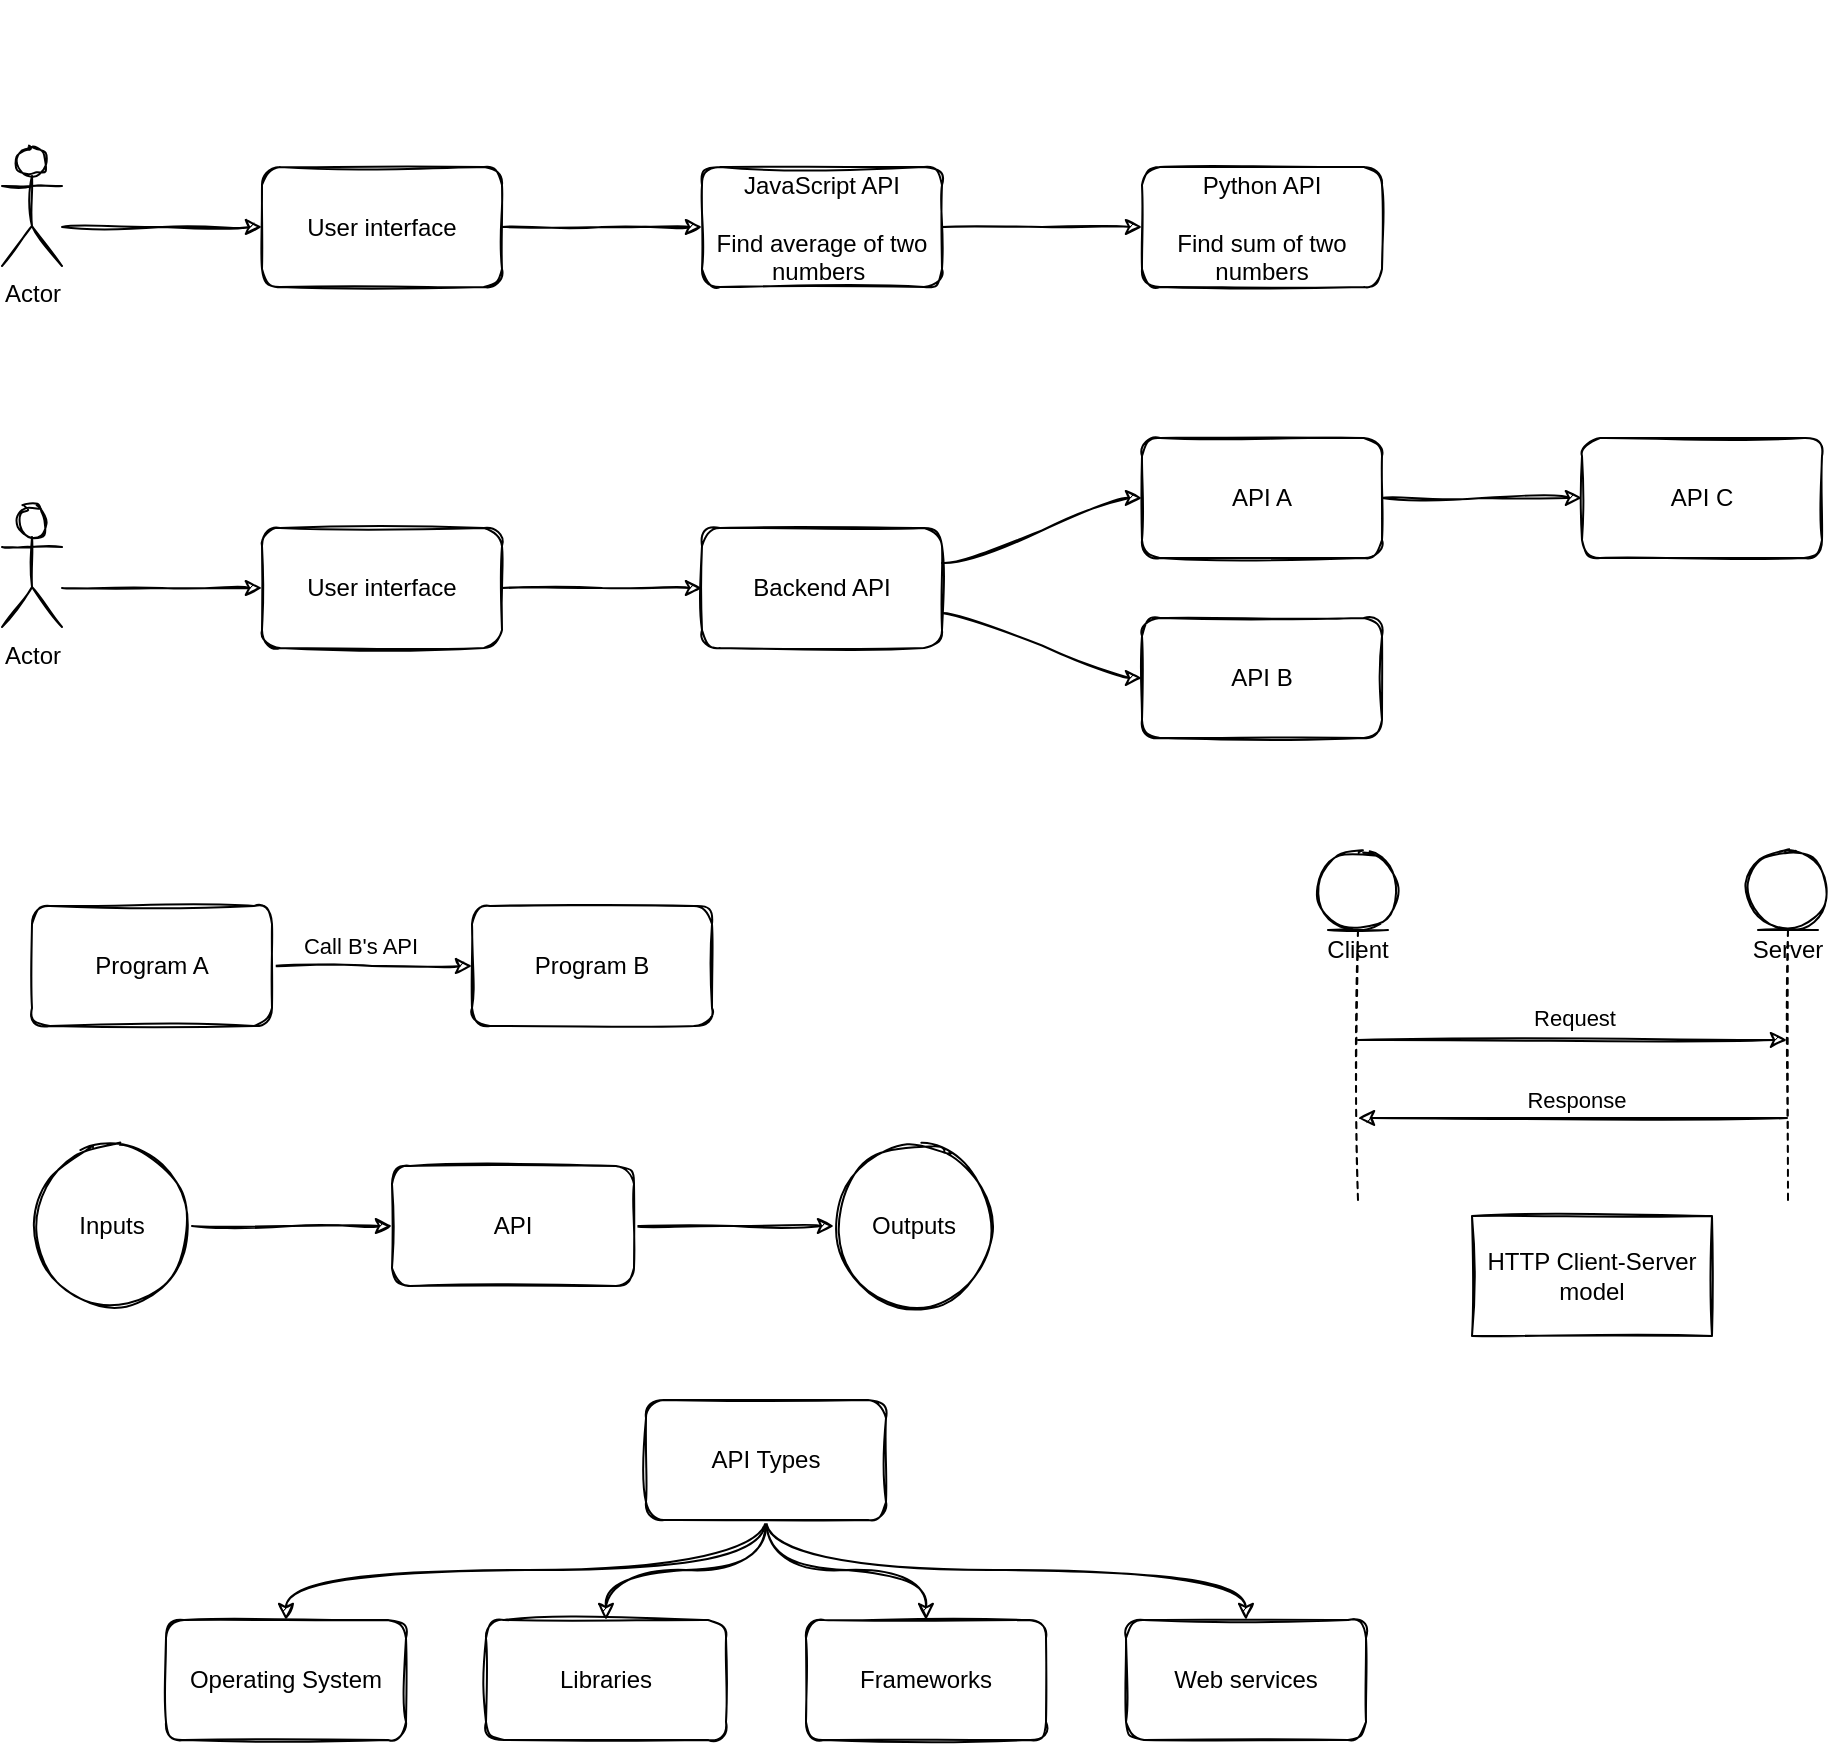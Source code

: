 <mxfile version="13.9.9" type="device"><diagram id="EPIyYuWD5xa6G__mmrLL" name="API"><mxGraphModel dx="1426" dy="1372" grid="0" gridSize="10" guides="1" tooltips="1" connect="1" arrows="1" fold="1" page="0" pageScale="1" pageWidth="827" pageHeight="1169" math="0" shadow="0"><root><mxCell id="0"/><mxCell id="1" parent="0"/><mxCell id="TaZJuH-FwTrGK7urnDeS-1" value="Program B" style="whiteSpace=wrap;html=1;sketch=1;rounded=1;" parent="1" vertex="1"><mxGeometry x="220" width="120" height="60" as="geometry"/></mxCell><mxCell id="TaZJuH-FwTrGK7urnDeS-3" style="edgeStyle=orthogonalEdgeStyle;orthogonalLoop=1;jettySize=auto;html=1;noEdgeStyle=1;orthogonal=1;entryX=0;entryY=0.5;entryDx=0;entryDy=0;sketch=1;curved=1;" parent="1" source="TaZJuH-FwTrGK7urnDeS-2" target="TaZJuH-FwTrGK7urnDeS-1" edge="1"><mxGeometry relative="1" as="geometry"><mxPoint x="390" y="420" as="targetPoint"/><Array as="points"><mxPoint x="132" y="30"/><mxPoint x="208" y="30"/></Array></mxGeometry></mxCell><mxCell id="TaZJuH-FwTrGK7urnDeS-4" value="Call B's API&lt;br&gt;" style="edgeLabel;html=1;align=center;verticalAlign=middle;resizable=0;points=[];sketch=1;rounded=1;" parent="TaZJuH-FwTrGK7urnDeS-3" vertex="1" connectable="0"><mxGeometry x="-0.133" y="4" relative="1" as="geometry"><mxPoint y="-6" as="offset"/></mxGeometry></mxCell><mxCell id="TaZJuH-FwTrGK7urnDeS-2" value="Program A" style="whiteSpace=wrap;html=1;sketch=1;rounded=1;" parent="1" vertex="1"><mxGeometry width="120" height="60" as="geometry"/></mxCell><mxCell id="YaGMG0k7wfzdJdtrhVuU-5" style="edgeStyle=orthogonalEdgeStyle;orthogonalLoop=1;jettySize=auto;html=1;noEdgeStyle=1;orthogonal=1;sketch=1;curved=1;" edge="1" parent="1" source="YaGMG0k7wfzdJdtrhVuU-1" target="YaGMG0k7wfzdJdtrhVuU-4"><mxGeometry relative="1" as="geometry"><Array as="points"><mxPoint x="313" y="160"/><mxPoint x="389" y="160"/></Array></mxGeometry></mxCell><mxCell id="YaGMG0k7wfzdJdtrhVuU-1" value="API" style="whiteSpace=wrap;html=1;sketch=1;rounded=1;" vertex="1" parent="1"><mxGeometry x="180" y="130" width="121" height="60" as="geometry"/></mxCell><mxCell id="YaGMG0k7wfzdJdtrhVuU-3" style="edgeStyle=orthogonalEdgeStyle;orthogonalLoop=1;jettySize=auto;html=1;exitX=1;exitY=0.5;exitDx=0;exitDy=0;noEdgeStyle=1;orthogonal=1;sketch=1;curved=1;" edge="1" parent="1" source="YaGMG0k7wfzdJdtrhVuU-2" target="YaGMG0k7wfzdJdtrhVuU-1"><mxGeometry relative="1" as="geometry"><Array as="points"><mxPoint x="92" y="160"/><mxPoint x="168" y="160"/></Array></mxGeometry></mxCell><mxCell id="YaGMG0k7wfzdJdtrhVuU-2" value="Inputs" style="ellipse;whiteSpace=wrap;html=1;aspect=fixed;sketch=1;rounded=1;" vertex="1" parent="1"><mxGeometry y="120" width="80" height="80" as="geometry"/></mxCell><mxCell id="YaGMG0k7wfzdJdtrhVuU-4" value="Outputs&lt;br&gt;" style="ellipse;whiteSpace=wrap;html=1;aspect=fixed;sketch=1;rounded=1;" vertex="1" parent="1"><mxGeometry x="401" y="120" width="80" height="80" as="geometry"/></mxCell><mxCell id="YaGMG0k7wfzdJdtrhVuU-16" value="" style="group;sketch=1;rounded=1;" vertex="1" connectable="0" parent="1"><mxGeometry x="57" y="237" width="620" height="190" as="geometry"/></mxCell><mxCell id="YaGMG0k7wfzdJdtrhVuU-6" value="Libraries" style="whiteSpace=wrap;html=1;sketch=1;rounded=1;" vertex="1" parent="YaGMG0k7wfzdJdtrhVuU-16"><mxGeometry x="170" y="120" width="120" height="60" as="geometry"/></mxCell><mxCell id="YaGMG0k7wfzdJdtrhVuU-7" value="Frameworks" style="whiteSpace=wrap;html=1;sketch=1;rounded=1;" vertex="1" parent="YaGMG0k7wfzdJdtrhVuU-16"><mxGeometry x="330" y="120" width="120" height="60" as="geometry"/></mxCell><mxCell id="YaGMG0k7wfzdJdtrhVuU-8" value="Web services" style="whiteSpace=wrap;html=1;sketch=1;rounded=1;" vertex="1" parent="YaGMG0k7wfzdJdtrhVuU-16"><mxGeometry x="490" y="120" width="120" height="60" as="geometry"/></mxCell><mxCell id="YaGMG0k7wfzdJdtrhVuU-9" value="Operating System" style="whiteSpace=wrap;html=1;sketch=1;rounded=1;" vertex="1" parent="YaGMG0k7wfzdJdtrhVuU-16"><mxGeometry x="10" y="120" width="120" height="60" as="geometry"/></mxCell><mxCell id="YaGMG0k7wfzdJdtrhVuU-11" style="edgeStyle=orthogonalEdgeStyle;orthogonalLoop=1;jettySize=auto;html=1;exitX=0.5;exitY=1;exitDx=0;exitDy=0;sketch=1;curved=1;" edge="1" parent="YaGMG0k7wfzdJdtrhVuU-16" source="YaGMG0k7wfzdJdtrhVuU-10" target="YaGMG0k7wfzdJdtrhVuU-9"><mxGeometry relative="1" as="geometry"><mxPoint x="-33" y="133" as="targetPoint"/></mxGeometry></mxCell><mxCell id="YaGMG0k7wfzdJdtrhVuU-12" style="edgeStyle=orthogonalEdgeStyle;orthogonalLoop=1;jettySize=auto;html=1;sketch=1;curved=1;" edge="1" parent="YaGMG0k7wfzdJdtrhVuU-16" source="YaGMG0k7wfzdJdtrhVuU-10" target="YaGMG0k7wfzdJdtrhVuU-6"><mxGeometry relative="1" as="geometry"/></mxCell><mxCell id="YaGMG0k7wfzdJdtrhVuU-13" style="edgeStyle=orthogonalEdgeStyle;orthogonalLoop=1;jettySize=auto;html=1;sketch=1;curved=1;" edge="1" parent="YaGMG0k7wfzdJdtrhVuU-16" source="YaGMG0k7wfzdJdtrhVuU-10" target="YaGMG0k7wfzdJdtrhVuU-7"><mxGeometry relative="1" as="geometry"/></mxCell><mxCell id="YaGMG0k7wfzdJdtrhVuU-14" style="edgeStyle=orthogonalEdgeStyle;orthogonalLoop=1;jettySize=auto;html=1;exitX=0.5;exitY=1;exitDx=0;exitDy=0;sketch=1;curved=1;" edge="1" parent="YaGMG0k7wfzdJdtrhVuU-16" source="YaGMG0k7wfzdJdtrhVuU-10" target="YaGMG0k7wfzdJdtrhVuU-8"><mxGeometry relative="1" as="geometry"/></mxCell><mxCell id="YaGMG0k7wfzdJdtrhVuU-10" value="API Types" style="whiteSpace=wrap;html=1;sketch=1;rounded=1;" vertex="1" parent="YaGMG0k7wfzdJdtrhVuU-16"><mxGeometry x="250" y="10" width="120" height="60" as="geometry"/></mxCell><mxCell id="YaGMG0k7wfzdJdtrhVuU-43" value="" style="group;sketch=1;rounded=1;" vertex="1" connectable="0" parent="1"><mxGeometry x="-15" y="-234" width="910" height="150" as="geometry"/></mxCell><mxCell id="YaGMG0k7wfzdJdtrhVuU-26" value="Actor" style="shape=umlActor;verticalLabelPosition=bottom;verticalAlign=top;html=1;fillColor=none;sketch=1;rounded=1;" vertex="1" parent="YaGMG0k7wfzdJdtrhVuU-43"><mxGeometry y="34.5" width="30" height="60" as="geometry"/></mxCell><mxCell id="YaGMG0k7wfzdJdtrhVuU-28" value="User interface" style="whiteSpace=wrap;html=1;sketch=1;rounded=1;" vertex="1" parent="YaGMG0k7wfzdJdtrhVuU-43"><mxGeometry x="130" y="45" width="120" height="60" as="geometry"/></mxCell><mxCell id="YaGMG0k7wfzdJdtrhVuU-35" style="edgeStyle=orthogonalEdgeStyle;orthogonalLoop=1;jettySize=auto;html=1;noEdgeStyle=1;orthogonal=1;sketch=1;curved=1;" edge="1" parent="YaGMG0k7wfzdJdtrhVuU-43" source="YaGMG0k7wfzdJdtrhVuU-26" target="YaGMG0k7wfzdJdtrhVuU-28"><mxGeometry relative="1" as="geometry"><Array as="points"><mxPoint x="42" y="75"/><mxPoint x="118" y="75"/></Array></mxGeometry></mxCell><mxCell id="YaGMG0k7wfzdJdtrhVuU-31" value="Backend API" style="whiteSpace=wrap;html=1;sketch=1;rounded=1;" vertex="1" parent="YaGMG0k7wfzdJdtrhVuU-43"><mxGeometry x="350" y="45" width="120" height="60" as="geometry"/></mxCell><mxCell id="YaGMG0k7wfzdJdtrhVuU-32" value="" style="edgeStyle=orthogonalEdgeStyle;orthogonalLoop=1;jettySize=auto;html=1;noEdgeStyle=1;orthogonal=1;sketch=1;curved=1;" edge="1" parent="YaGMG0k7wfzdJdtrhVuU-43" source="YaGMG0k7wfzdJdtrhVuU-28" target="YaGMG0k7wfzdJdtrhVuU-31"><mxGeometry relative="1" as="geometry"><Array as="points"><mxPoint x="262" y="75"/><mxPoint x="338" y="75"/></Array></mxGeometry></mxCell><mxCell id="YaGMG0k7wfzdJdtrhVuU-36" value="API A" style="whiteSpace=wrap;html=1;sketch=1;rounded=1;" vertex="1" parent="YaGMG0k7wfzdJdtrhVuU-43"><mxGeometry x="570" width="120" height="60" as="geometry"/></mxCell><mxCell id="YaGMG0k7wfzdJdtrhVuU-37" value="" style="edgeStyle=orthogonalEdgeStyle;orthogonalLoop=1;jettySize=auto;html=1;noEdgeStyle=1;orthogonal=1;sketch=1;curved=1;" edge="1" parent="YaGMG0k7wfzdJdtrhVuU-43" source="YaGMG0k7wfzdJdtrhVuU-31" target="YaGMG0k7wfzdJdtrhVuU-36"><mxGeometry relative="1" as="geometry"><Array as="points"><mxPoint x="482" y="62.5"/><mxPoint x="558" y="30"/></Array></mxGeometry></mxCell><mxCell id="YaGMG0k7wfzdJdtrhVuU-38" value="API B" style="whiteSpace=wrap;html=1;sketch=1;rounded=1;" vertex="1" parent="YaGMG0k7wfzdJdtrhVuU-43"><mxGeometry x="570" y="90" width="120" height="60" as="geometry"/></mxCell><mxCell id="YaGMG0k7wfzdJdtrhVuU-39" value="" style="edgeStyle=orthogonalEdgeStyle;orthogonalLoop=1;jettySize=auto;html=1;noEdgeStyle=1;orthogonal=1;sketch=1;curved=1;" edge="1" parent="YaGMG0k7wfzdJdtrhVuU-43" source="YaGMG0k7wfzdJdtrhVuU-31" target="YaGMG0k7wfzdJdtrhVuU-38"><mxGeometry relative="1" as="geometry"><Array as="points"><mxPoint x="482" y="87.5"/><mxPoint x="558" y="120"/></Array></mxGeometry></mxCell><mxCell id="YaGMG0k7wfzdJdtrhVuU-40" value="API C" style="whiteSpace=wrap;html=1;sketch=1;rounded=1;" vertex="1" parent="YaGMG0k7wfzdJdtrhVuU-43"><mxGeometry x="790" width="120" height="60" as="geometry"/></mxCell><mxCell id="YaGMG0k7wfzdJdtrhVuU-41" value="" style="edgeStyle=orthogonalEdgeStyle;orthogonalLoop=1;jettySize=auto;html=1;noEdgeStyle=1;orthogonal=1;sketch=1;curved=1;" edge="1" parent="YaGMG0k7wfzdJdtrhVuU-43" source="YaGMG0k7wfzdJdtrhVuU-36" target="YaGMG0k7wfzdJdtrhVuU-40"><mxGeometry relative="1" as="geometry"><Array as="points"><mxPoint x="702" y="30"/><mxPoint x="778" y="30"/></Array></mxGeometry></mxCell><mxCell id="YaGMG0k7wfzdJdtrhVuU-55" value="" style="group" vertex="1" connectable="0" parent="1"><mxGeometry x="643" y="-28" width="255" height="243" as="geometry"/></mxCell><mxCell id="YaGMG0k7wfzdJdtrhVuU-46" value="Client" style="shape=umlLifeline;participant=umlEntity;perimeter=lifelinePerimeter;whiteSpace=wrap;html=1;container=1;collapsible=0;recursiveResize=0;verticalAlign=top;spacingTop=36;outlineConnect=0;sketch=1;rounded=1;" vertex="1" parent="YaGMG0k7wfzdJdtrhVuU-55"><mxGeometry width="40" height="175" as="geometry"/></mxCell><mxCell id="YaGMG0k7wfzdJdtrhVuU-47" value="Server" style="shape=umlLifeline;participant=umlEntity;perimeter=lifelinePerimeter;whiteSpace=wrap;html=1;container=1;collapsible=0;recursiveResize=0;verticalAlign=top;spacingTop=36;outlineConnect=0;sketch=1;rounded=1;" vertex="1" parent="YaGMG0k7wfzdJdtrhVuU-55"><mxGeometry x="215" width="40" height="175" as="geometry"/></mxCell><mxCell id="YaGMG0k7wfzdJdtrhVuU-48" style="edgeStyle=orthogonalEdgeStyle;orthogonalLoop=1;jettySize=auto;html=1;sketch=1;curved=1;" edge="1" parent="YaGMG0k7wfzdJdtrhVuU-55" source="YaGMG0k7wfzdJdtrhVuU-46" target="YaGMG0k7wfzdJdtrhVuU-47"><mxGeometry relative="1" as="geometry"><Array as="points"><mxPoint x="149" y="95"/><mxPoint x="149" y="95"/></Array></mxGeometry></mxCell><mxCell id="YaGMG0k7wfzdJdtrhVuU-51" value="Request&lt;br&gt;" style="edgeLabel;html=1;align=center;verticalAlign=middle;resizable=0;points=[];sketch=1;rounded=1;" vertex="1" connectable="0" parent="YaGMG0k7wfzdJdtrhVuU-48"><mxGeometry x="-0.428" y="3" relative="1" as="geometry"><mxPoint x="46.5" y="-8" as="offset"/></mxGeometry></mxCell><mxCell id="YaGMG0k7wfzdJdtrhVuU-50" style="edgeStyle=orthogonalEdgeStyle;orthogonalLoop=1;jettySize=auto;html=1;startArrow=classic;startFill=1;endArrow=none;endFill=0;sketch=1;curved=1;" edge="1" parent="YaGMG0k7wfzdJdtrhVuU-55" source="YaGMG0k7wfzdJdtrhVuU-46" target="YaGMG0k7wfzdJdtrhVuU-47"><mxGeometry relative="1" as="geometry"><Array as="points"><mxPoint x="195" y="134"/><mxPoint x="195" y="134"/></Array></mxGeometry></mxCell><mxCell id="YaGMG0k7wfzdJdtrhVuU-52" value="Response" style="edgeLabel;html=1;align=center;verticalAlign=middle;resizable=0;points=[];sketch=1;rounded=1;" vertex="1" connectable="0" parent="YaGMG0k7wfzdJdtrhVuU-50"><mxGeometry x="0.121" y="-1" relative="1" as="geometry"><mxPoint x="-11.5" y="-10" as="offset"/></mxGeometry></mxCell><mxCell id="YaGMG0k7wfzdJdtrhVuU-54" value="HTTP Client-Server model" style="rounded=0;whiteSpace=wrap;html=1;sketch=1;" vertex="1" parent="YaGMG0k7wfzdJdtrhVuU-55"><mxGeometry x="77" y="183" width="120" height="60" as="geometry"/></mxCell><mxCell id="YaGMG0k7wfzdJdtrhVuU-57" value="" style="group;sketch=1;rounded=1;" vertex="1" connectable="0" parent="1"><mxGeometry x="-15" y="-453" width="910" height="150" as="geometry"/></mxCell><mxCell id="YaGMG0k7wfzdJdtrhVuU-70" value="" style="group" vertex="1" connectable="0" parent="YaGMG0k7wfzdJdtrhVuU-57"><mxGeometry y="73" width="690" height="70.5" as="geometry"/></mxCell><mxCell id="YaGMG0k7wfzdJdtrhVuU-58" value="Actor" style="shape=umlActor;verticalLabelPosition=bottom;verticalAlign=top;html=1;fillColor=none;sketch=1;rounded=1;" vertex="1" parent="YaGMG0k7wfzdJdtrhVuU-70"><mxGeometry width="30" height="60" as="geometry"/></mxCell><mxCell id="YaGMG0k7wfzdJdtrhVuU-59" value="User interface" style="whiteSpace=wrap;html=1;sketch=1;rounded=1;" vertex="1" parent="YaGMG0k7wfzdJdtrhVuU-70"><mxGeometry x="130" y="10.5" width="120" height="60" as="geometry"/></mxCell><mxCell id="YaGMG0k7wfzdJdtrhVuU-60" style="edgeStyle=orthogonalEdgeStyle;orthogonalLoop=1;jettySize=auto;html=1;noEdgeStyle=1;orthogonal=1;sketch=1;curved=1;" edge="1" parent="YaGMG0k7wfzdJdtrhVuU-70" source="YaGMG0k7wfzdJdtrhVuU-58" target="YaGMG0k7wfzdJdtrhVuU-59"><mxGeometry relative="1" as="geometry"><Array as="points"><mxPoint x="42" y="40.5"/><mxPoint x="118" y="40.5"/></Array></mxGeometry></mxCell><mxCell id="YaGMG0k7wfzdJdtrhVuU-61" value="JavaScript API&lt;br&gt;&lt;br&gt;Find average of two numbers&amp;nbsp;" style="whiteSpace=wrap;html=1;sketch=1;rounded=1;" vertex="1" parent="YaGMG0k7wfzdJdtrhVuU-70"><mxGeometry x="350" y="10.5" width="120" height="60" as="geometry"/></mxCell><mxCell id="YaGMG0k7wfzdJdtrhVuU-62" value="" style="edgeStyle=orthogonalEdgeStyle;orthogonalLoop=1;jettySize=auto;html=1;noEdgeStyle=1;orthogonal=1;sketch=1;curved=1;" edge="1" parent="YaGMG0k7wfzdJdtrhVuU-70" source="YaGMG0k7wfzdJdtrhVuU-59" target="YaGMG0k7wfzdJdtrhVuU-61"><mxGeometry relative="1" as="geometry"><Array as="points"><mxPoint x="262" y="40.5"/><mxPoint x="338" y="40.5"/></Array></mxGeometry></mxCell><mxCell id="YaGMG0k7wfzdJdtrhVuU-63" value="Python API&lt;br&gt;&lt;br&gt;Find sum of two numbers" style="whiteSpace=wrap;html=1;sketch=1;rounded=1;" vertex="1" parent="YaGMG0k7wfzdJdtrhVuU-70"><mxGeometry x="570" y="10.5" width="120" height="60" as="geometry"/></mxCell><mxCell id="YaGMG0k7wfzdJdtrhVuU-64" value="" style="edgeStyle=orthogonalEdgeStyle;orthogonalLoop=1;jettySize=auto;html=1;noEdgeStyle=1;orthogonal=1;sketch=1;curved=1;" edge="1" parent="YaGMG0k7wfzdJdtrhVuU-70" source="YaGMG0k7wfzdJdtrhVuU-61" target="YaGMG0k7wfzdJdtrhVuU-63"><mxGeometry relative="1" as="geometry"><Array as="points"><mxPoint x="482" y="40.5"/><mxPoint x="558" y="40.5"/></Array></mxGeometry></mxCell></root></mxGraphModel></diagram></mxfile>